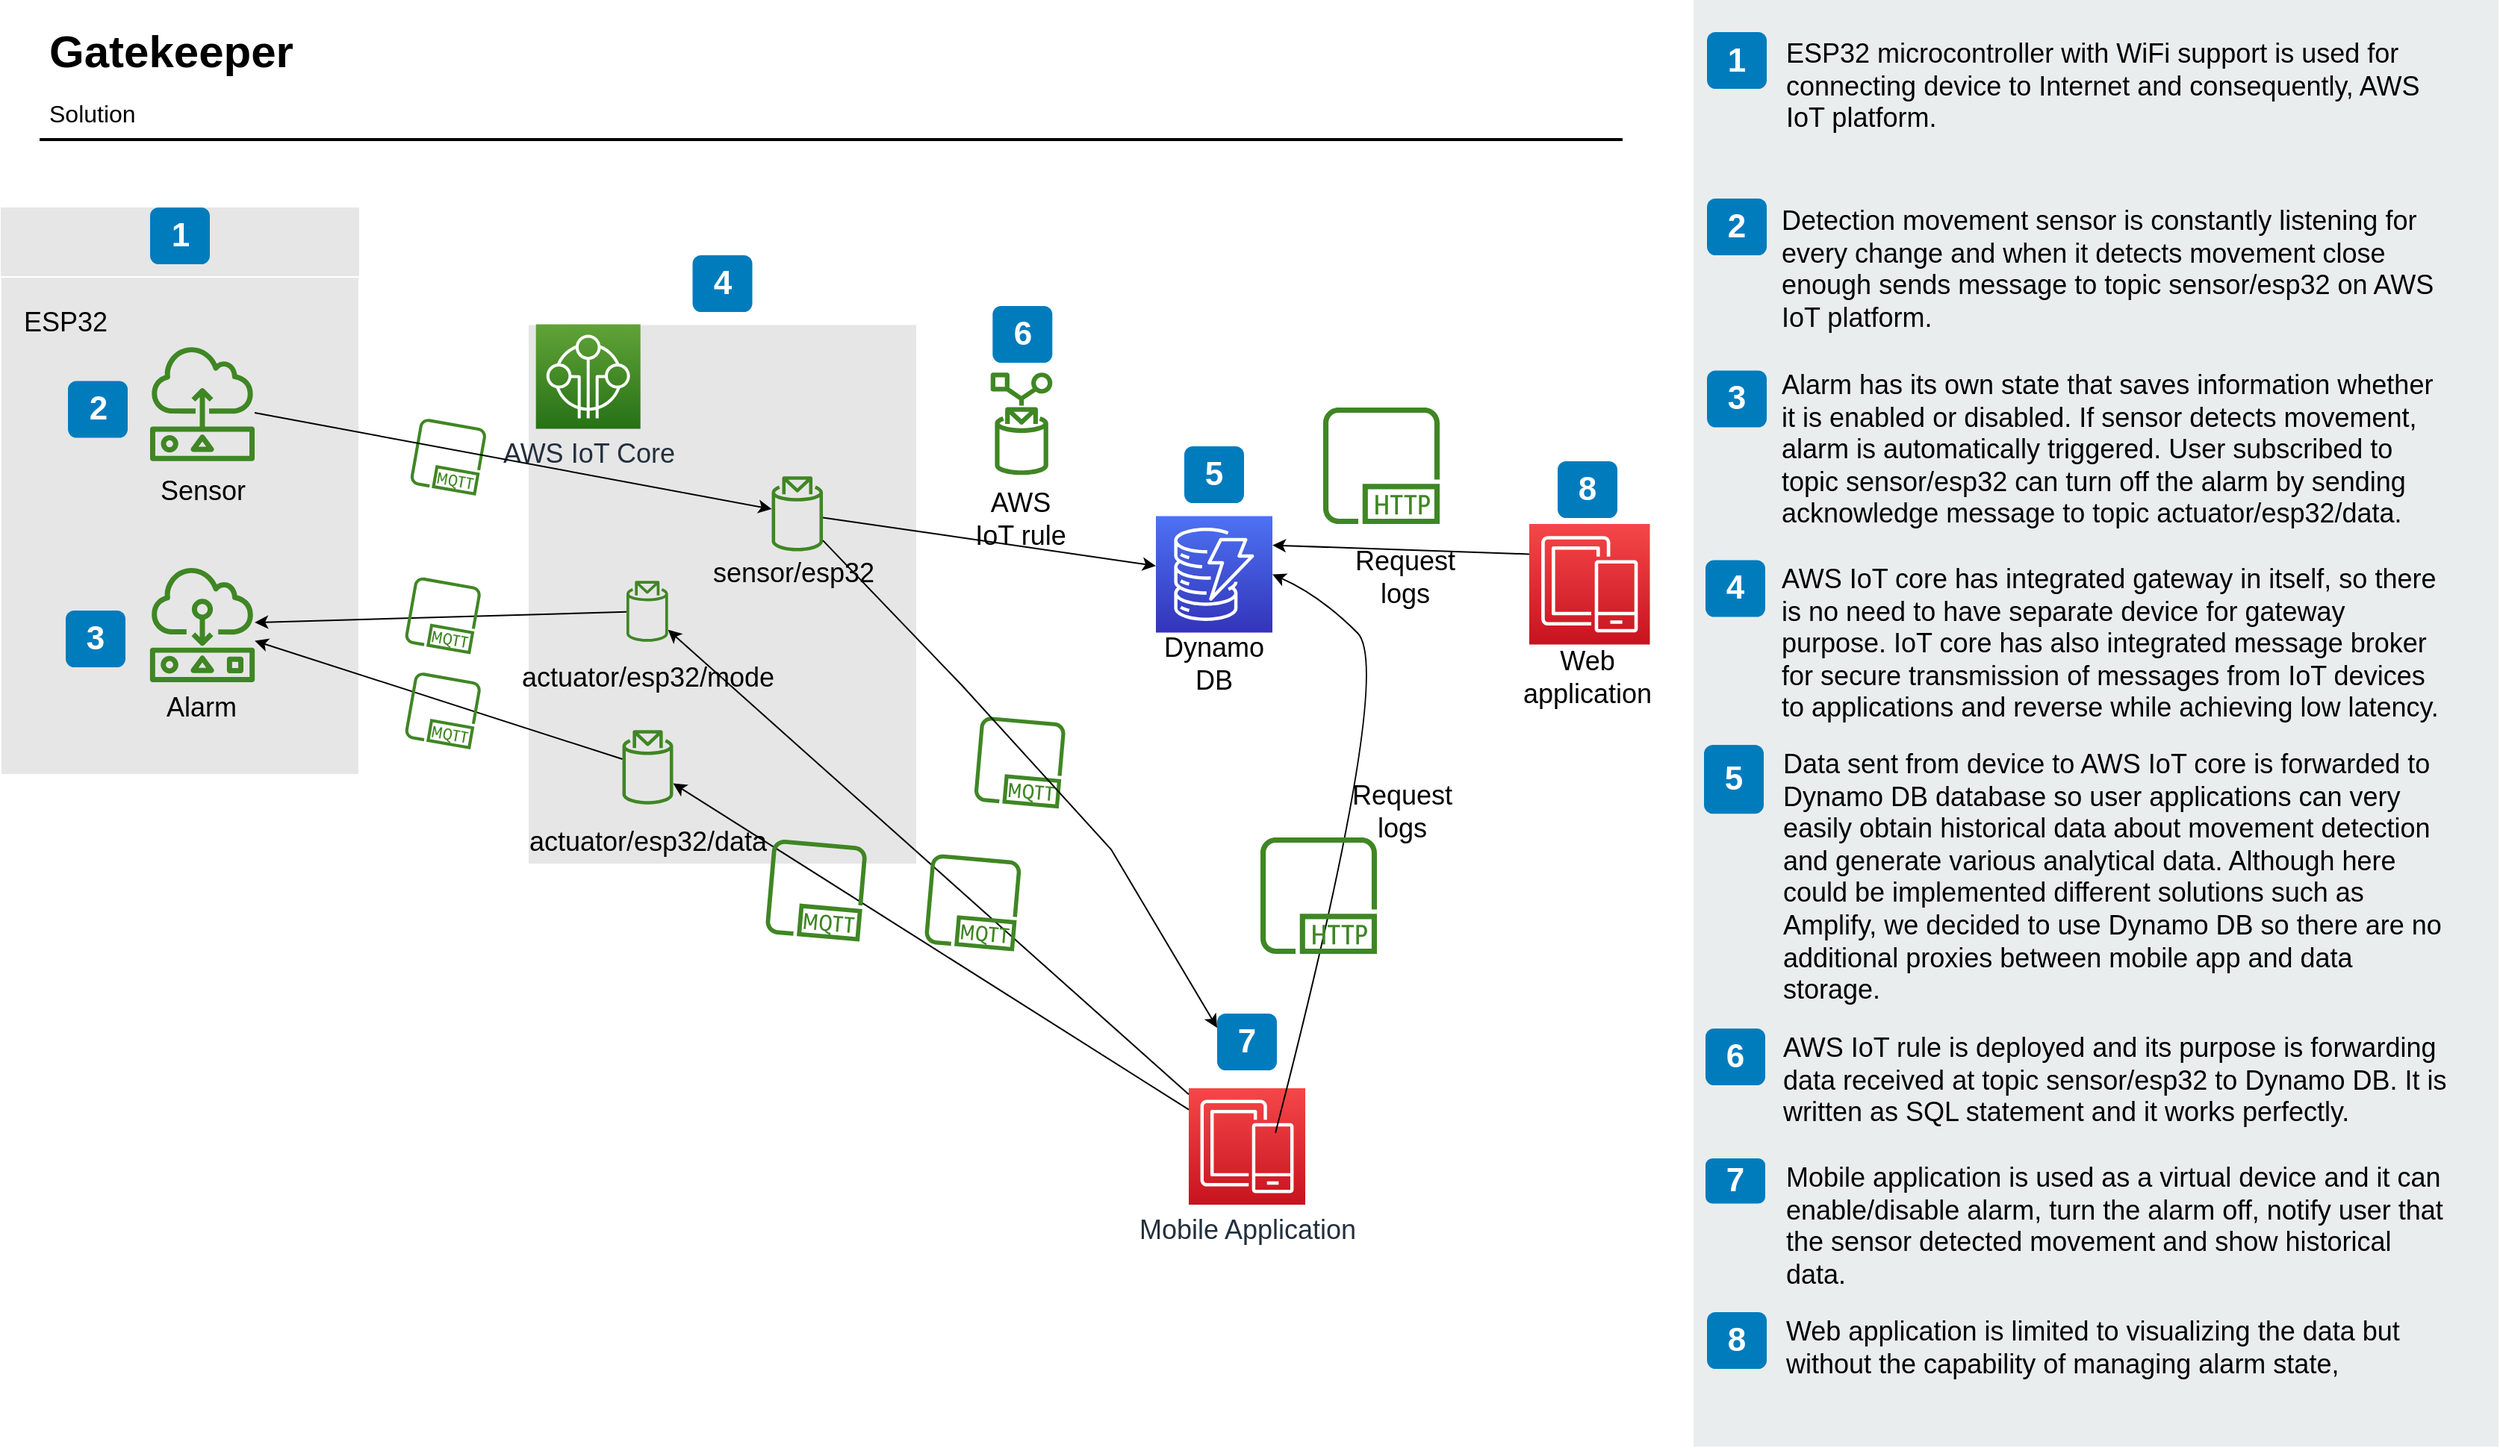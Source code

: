 <mxfile version="19.0.0" type="device"><diagram id="Ht1M8jgEwFfnCIfOTk4-" name="Page-1"><mxGraphModel dx="1871" dy="933" grid="1" gridSize="10" guides="1" tooltips="1" connect="1" arrows="1" fold="1" page="1" pageScale="1" pageWidth="1169" pageHeight="827" math="0" shadow="0"><root><mxCell id="0"/><mxCell id="1" parent="0"/><mxCell id="smCQMm_y8U6BXWbwLEuP-77" value="" style="rounded=0;whiteSpace=wrap;html=1;strokeColor=#FFFFFF;fillColor=#E6E6E6;" vertex="1" parent="1"><mxGeometry x="379.49" y="268.25" width="260.51" height="361.75" as="geometry"/></mxCell><mxCell id="-QjtrjUzRDEMRZ5MF8oH-21" value="&lt;font style=&quot;font-size: 18px;&quot;&gt;AWS IoT Core&lt;/font&gt;" style="outlineConnect=0;fontColor=#232F3E;gradientColor=#60A337;gradientDirection=north;fillColor=#277116;strokeColor=#ffffff;dashed=0;verticalLabelPosition=bottom;verticalAlign=top;align=center;html=1;fontSize=12;fontStyle=0;aspect=fixed;shape=mxgraph.aws4.resourceIcon;resIcon=mxgraph.aws4.internet_of_things;" parent="1" vertex="1"><mxGeometry x="384.85" y="268.25" width="70" height="70" as="geometry"/></mxCell><mxCell id="-QjtrjUzRDEMRZ5MF8oH-29" value="4" style="rounded=1;whiteSpace=wrap;html=1;fillColor=#007CBD;strokeColor=none;fontColor=#FFFFFF;fontStyle=1;fontSize=22;" parent="1" vertex="1"><mxGeometry x="489.75" y="222" width="40" height="38" as="geometry"/></mxCell><mxCell id="-QjtrjUzRDEMRZ5MF8oH-47" value="Gatekeeper" style="text;html=1;resizable=0;points=[];autosize=1;align=left;verticalAlign=top;spacingTop=-4;fontSize=30;fontStyle=1" parent="1" vertex="1"><mxGeometry x="56.5" y="64.5" width="180" height="40" as="geometry"/></mxCell><mxCell id="-QjtrjUzRDEMRZ5MF8oH-48" value="Solution" style="text;html=1;resizable=0;points=[];autosize=1;align=left;verticalAlign=top;spacingTop=-4;fontSize=16;" parent="1" vertex="1"><mxGeometry x="56.5" y="114.5" width="70" height="20" as="geometry"/></mxCell><mxCell id="SCVMTBWpLvtzJIhz15lM-1" value="" style="line;strokeWidth=2;html=1;fontSize=14;" parent="1" vertex="1"><mxGeometry x="52.5" y="139.5" width="1060" height="10" as="geometry"/></mxCell><mxCell id="7OVz4w7n9kzEPWy-4BBC-3" value="" style="rounded=0;whiteSpace=wrap;html=1;fillColor=#EAEDED;fontSize=22;fontColor=#FFFFFF;strokeColor=none;labelBackgroundColor=none;" parent="1" vertex="1"><mxGeometry x="1160" y="51" width="539" height="969" as="geometry"/></mxCell><mxCell id="smCQMm_y8U6BXWbwLEuP-64" value="" style="group" vertex="1" connectable="0" parent="1"><mxGeometry x="529.75" y="370" width="55.15" height="80.44" as="geometry"/></mxCell><mxCell id="smCQMm_y8U6BXWbwLEuP-33" value="" style="sketch=0;outlineConnect=0;fontColor=#232F3E;gradientColor=none;fillColor=#3F8624;strokeColor=none;dashed=0;verticalLabelPosition=bottom;verticalAlign=top;align=center;html=1;fontSize=12;fontStyle=0;aspect=fixed;pointerEvents=1;shape=mxgraph.aws4.topic_2;" vertex="1" parent="smCQMm_y8U6BXWbwLEuP-64"><mxGeometry x="13.01" width="34.27" height="50.44" as="geometry"/></mxCell><mxCell id="smCQMm_y8U6BXWbwLEuP-63" value="&lt;font style=&quot;font-size: 18px;&quot;&gt;sensor/esp32&lt;/font&gt;" style="text;html=1;strokeColor=none;fillColor=none;align=center;verticalAlign=middle;whiteSpace=wrap;rounded=0;" vertex="1" parent="smCQMm_y8U6BXWbwLEuP-64"><mxGeometry y="50.44" width="55.15" height="30" as="geometry"/></mxCell><mxCell id="smCQMm_y8U6BXWbwLEuP-66" value="" style="group" vertex="1" connectable="0" parent="1"><mxGeometry x="429.75" y="540" width="60" height="90" as="geometry"/></mxCell><mxCell id="smCQMm_y8U6BXWbwLEuP-38" value="" style="sketch=0;outlineConnect=0;fontColor=#232F3E;gradientColor=none;fillColor=#3F8624;strokeColor=none;dashed=0;verticalLabelPosition=bottom;verticalAlign=top;align=center;html=1;fontSize=12;fontStyle=0;aspect=fixed;pointerEvents=1;shape=mxgraph.aws4.topic_2;" vertex="1" parent="smCQMm_y8U6BXWbwLEuP-66"><mxGeometry x="13.01" width="33.97" height="50" as="geometry"/></mxCell><mxCell id="smCQMm_y8U6BXWbwLEuP-65" value="&lt;font style=&quot;font-size: 18px;&quot;&gt;actuator/esp32/data&lt;/font&gt;" style="text;html=1;strokeColor=none;fillColor=none;align=center;verticalAlign=middle;whiteSpace=wrap;rounded=0;" vertex="1" parent="smCQMm_y8U6BXWbwLEuP-66"><mxGeometry y="60" width="60" height="30" as="geometry"/></mxCell><mxCell id="smCQMm_y8U6BXWbwLEuP-69" value="" style="group" vertex="1" connectable="0" parent="1"><mxGeometry x="429.75" y="440" width="60" height="80" as="geometry"/></mxCell><mxCell id="smCQMm_y8U6BXWbwLEuP-67" value="" style="sketch=0;outlineConnect=0;fontColor=#232F3E;gradientColor=none;fillColor=#3F8624;strokeColor=none;dashed=0;verticalLabelPosition=bottom;verticalAlign=top;align=center;html=1;fontSize=12;fontStyle=0;aspect=fixed;pointerEvents=1;shape=mxgraph.aws4.topic_2;" vertex="1" parent="smCQMm_y8U6BXWbwLEuP-69"><mxGeometry x="15.73" width="27.834" height="40.976" as="geometry"/></mxCell><mxCell id="smCQMm_y8U6BXWbwLEuP-68" value="&lt;div&gt;&lt;font style=&quot;font-size: 18px;&quot;&gt;actuator/esp32/mode&lt;/font&gt;&lt;/div&gt;" style="text;html=1;strokeColor=none;fillColor=none;align=center;verticalAlign=middle;whiteSpace=wrap;rounded=0;" vertex="1" parent="smCQMm_y8U6BXWbwLEuP-69"><mxGeometry y="50.732" width="60" height="29.268" as="geometry"/></mxCell><mxCell id="smCQMm_y8U6BXWbwLEuP-70" value="" style="group" vertex="1" connectable="0" parent="1"><mxGeometry x="800" y="350" width="78" height="165.75" as="geometry"/></mxCell><mxCell id="-QjtrjUzRDEMRZ5MF8oH-30" value="5" style="rounded=1;whiteSpace=wrap;html=1;fillColor=#007CBD;strokeColor=none;fontColor=#FFFFFF;fontStyle=1;fontSize=22;" parent="smCQMm_y8U6BXWbwLEuP-70" vertex="1"><mxGeometry x="19" width="40" height="38" as="geometry"/></mxCell><mxCell id="smCQMm_y8U6BXWbwLEuP-62" value="" style="group" vertex="1" connectable="0" parent="smCQMm_y8U6BXWbwLEuP-70"><mxGeometry y="46.75" width="78" height="119" as="geometry"/></mxCell><mxCell id="smCQMm_y8U6BXWbwLEuP-20" value="" style="sketch=0;points=[[0,0,0],[0.25,0,0],[0.5,0,0],[0.75,0,0],[1,0,0],[0,1,0],[0.25,1,0],[0.5,1,0],[0.75,1,0],[1,1,0],[0,0.25,0],[0,0.5,0],[0,0.75,0],[1,0.25,0],[1,0.5,0],[1,0.75,0]];outlineConnect=0;fontColor=#232F3E;gradientColor=#4D72F3;gradientDirection=north;fillColor=#3334B9;strokeColor=#ffffff;dashed=0;verticalLabelPosition=bottom;verticalAlign=top;align=center;html=1;fontSize=12;fontStyle=0;aspect=fixed;shape=mxgraph.aws4.resourceIcon;resIcon=mxgraph.aws4.dynamodb;" vertex="1" parent="smCQMm_y8U6BXWbwLEuP-62"><mxGeometry width="78" height="78" as="geometry"/></mxCell><mxCell id="smCQMm_y8U6BXWbwLEuP-28" value="&lt;font style=&quot;font-size: 18px;&quot;&gt;Dynamo DB&lt;/font&gt;" style="text;html=1;strokeColor=none;fillColor=none;align=center;verticalAlign=middle;whiteSpace=wrap;rounded=0;" vertex="1" parent="smCQMm_y8U6BXWbwLEuP-62"><mxGeometry x="5.25" y="80" width="67.5" height="39" as="geometry"/></mxCell><mxCell id="smCQMm_y8U6BXWbwLEuP-75" value="" style="group" vertex="1" connectable="0" parent="1"><mxGeometry x="300" y="330" width="52.42" height="61.75" as="geometry"/></mxCell><mxCell id="smCQMm_y8U6BXWbwLEuP-11" value="" style="sketch=0;outlineConnect=0;fontColor=#232F3E;gradientColor=none;fillColor=#3F8624;strokeColor=none;dashed=0;verticalLabelPosition=bottom;verticalAlign=top;align=center;html=1;fontSize=12;fontStyle=0;aspect=fixed;pointerEvents=1;shape=mxgraph.aws4.mqtt_protocol;rotation=10;" vertex="1" parent="smCQMm_y8U6BXWbwLEuP-75"><mxGeometry x="3.585" y="4.223" width="45.25" height="45.25" as="geometry"/></mxCell><mxCell id="smCQMm_y8U6BXWbwLEuP-78" value="" style="group;fillColor=#E6E6E6;" vertex="1" connectable="0" parent="1"><mxGeometry x="26.5" y="190" width="240" height="380" as="geometry"/></mxCell><mxCell id="-QjtrjUzRDEMRZ5MF8oH-9" value="1" style="rounded=1;whiteSpace=wrap;html=1;fillColor=#007CBD;strokeColor=none;fontColor=#FFFFFF;fontStyle=1;fontSize=22;" parent="smCQMm_y8U6BXWbwLEuP-78" vertex="1"><mxGeometry x="100" width="40" height="38" as="geometry"/></mxCell><mxCell id="smCQMm_y8U6BXWbwLEuP-73" value="" style="group;strokeColor=#FFFFFF;" vertex="1" connectable="0" parent="smCQMm_y8U6BXWbwLEuP-78"><mxGeometry y="46.5" width="240" height="333.5" as="geometry"/></mxCell><mxCell id="smCQMm_y8U6BXWbwLEuP-72" value="" style="rounded=0;whiteSpace=wrap;html=1;strokeColor=#FFFFFF;fillColor=#E6E6E6;" vertex="1" parent="smCQMm_y8U6BXWbwLEuP-73"><mxGeometry width="240" height="333.5" as="geometry"/></mxCell><mxCell id="smCQMm_y8U6BXWbwLEuP-57" value="" style="group;&#xA;rounded=0;" vertex="1" connectable="0" parent="smCQMm_y8U6BXWbwLEuP-73"><mxGeometry x="43.5" y="45.5" width="133.25" height="258" as="geometry"/></mxCell><mxCell id="smCQMm_y8U6BXWbwLEuP-55" value="" style="group" vertex="1" connectable="0" parent="smCQMm_y8U6BXWbwLEuP-57"><mxGeometry x="1.5" width="131.75" height="108" as="geometry"/></mxCell><mxCell id="-QjtrjUzRDEMRZ5MF8oH-27" value="2" style="rounded=1;whiteSpace=wrap;html=1;fillColor=#007CBD;strokeColor=none;fontColor=#FFFFFF;fontStyle=1;fontSize=22;" parent="smCQMm_y8U6BXWbwLEuP-55" vertex="1"><mxGeometry y="24.25" width="40" height="38" as="geometry"/></mxCell><mxCell id="smCQMm_y8U6BXWbwLEuP-52" value="" style="group" vertex="1" connectable="0" parent="smCQMm_y8U6BXWbwLEuP-55"><mxGeometry x="48.25" width="83.5" height="108" as="geometry"/></mxCell><mxCell id="smCQMm_y8U6BXWbwLEuP-2" value="" style="sketch=0;outlineConnect=0;fontColor=#232F3E;gradientColor=none;fillColor=#3F8624;strokeColor=none;dashed=0;verticalLabelPosition=bottom;verticalAlign=top;align=center;html=1;fontSize=12;fontStyle=0;aspect=fixed;pointerEvents=1;shape=mxgraph.aws4.sensor;direction=east;" vertex="1" parent="smCQMm_y8U6BXWbwLEuP-52"><mxGeometry x="6.75" width="70" height="78" as="geometry"/></mxCell><mxCell id="smCQMm_y8U6BXWbwLEuP-23" value="&lt;font style=&quot;font-size: 18px;&quot;&gt;Sensor&lt;/font&gt;" style="text;html=1;strokeColor=none;fillColor=none;align=center;verticalAlign=middle;whiteSpace=wrap;rounded=0;" vertex="1" parent="smCQMm_y8U6BXWbwLEuP-52"><mxGeometry y="88" width="83.5" height="20" as="geometry"/></mxCell><mxCell id="smCQMm_y8U6BXWbwLEuP-56" value="" style="group" vertex="1" connectable="0" parent="smCQMm_y8U6BXWbwLEuP-57"><mxGeometry y="148" width="127.5" height="110" as="geometry"/></mxCell><mxCell id="-QjtrjUzRDEMRZ5MF8oH-28" value="3" style="rounded=1;whiteSpace=wrap;html=1;fillColor=#007CBD;strokeColor=none;fontColor=#FFFFFF;fontStyle=1;fontSize=22;" parent="smCQMm_y8U6BXWbwLEuP-56" vertex="1"><mxGeometry y="30" width="40" height="38" as="geometry"/></mxCell><mxCell id="smCQMm_y8U6BXWbwLEuP-49" value="" style="group" vertex="1" connectable="0" parent="smCQMm_y8U6BXWbwLEuP-56"><mxGeometry x="55.5" width="72" height="110" as="geometry"/></mxCell><mxCell id="smCQMm_y8U6BXWbwLEuP-12" value="" style="sketch=0;outlineConnect=0;fontColor=#232F3E;gradientColor=none;fillColor=#3F8624;strokeColor=none;dashed=0;verticalLabelPosition=bottom;verticalAlign=top;align=center;html=1;fontSize=12;fontStyle=0;aspect=fixed;pointerEvents=1;shape=mxgraph.aws4.actuator;" vertex="1" parent="smCQMm_y8U6BXWbwLEuP-49"><mxGeometry width="72" height="78" as="geometry"/></mxCell><mxCell id="smCQMm_y8U6BXWbwLEuP-24" value="&lt;font style=&quot;font-size: 18px;&quot;&gt;Alarm&lt;/font&gt;" style="text;html=1;strokeColor=none;fillColor=none;align=center;verticalAlign=middle;whiteSpace=wrap;rounded=0;" vertex="1" parent="smCQMm_y8U6BXWbwLEuP-49"><mxGeometry x="5" y="80" width="60" height="30" as="geometry"/></mxCell><mxCell id="smCQMm_y8U6BXWbwLEuP-136" value="ESP32" style="text;html=1;strokeColor=none;fillColor=none;align=center;verticalAlign=middle;whiteSpace=wrap;rounded=0;fontSize=18;" vertex="1" parent="smCQMm_y8U6BXWbwLEuP-73"><mxGeometry x="13.5" y="15.5" width="60" height="30" as="geometry"/></mxCell><mxCell id="smCQMm_y8U6BXWbwLEuP-19" value="" style="endArrow=classic;html=1;rounded=0;" edge="1" parent="1" source="smCQMm_y8U6BXWbwLEuP-2" target="smCQMm_y8U6BXWbwLEuP-33"><mxGeometry width="50" height="50" relative="1" as="geometry"><mxPoint x="840" y="1430" as="sourcePoint"/><mxPoint x="890" y="1380" as="targetPoint"/></mxGeometry></mxCell><mxCell id="smCQMm_y8U6BXWbwLEuP-79" value="" style="group" vertex="1" connectable="0" parent="1"><mxGeometry x="822" y="730" width="78" height="128" as="geometry"/></mxCell><mxCell id="-QjtrjUzRDEMRZ5MF8oH-26" value="&lt;font style=&quot;font-size: 18px;&quot;&gt;Mobile Application&lt;/font&gt;" style="outlineConnect=0;fontColor=#232F3E;gradientColor=#F54749;gradientDirection=north;fillColor=#C7131F;strokeColor=#ffffff;dashed=0;verticalLabelPosition=bottom;verticalAlign=top;align=center;html=1;fontSize=12;fontStyle=0;aspect=fixed;shape=mxgraph.aws4.resourceIcon;resIcon=mxgraph.aws4.mobile;" parent="smCQMm_y8U6BXWbwLEuP-79" vertex="1"><mxGeometry y="50" width="78" height="78" as="geometry"/></mxCell><mxCell id="-QjtrjUzRDEMRZ5MF8oH-32" value="7" style="rounded=1;whiteSpace=wrap;html=1;fillColor=#007CBD;strokeColor=none;fontColor=#FFFFFF;fontStyle=1;fontSize=22;" parent="smCQMm_y8U6BXWbwLEuP-79" vertex="1"><mxGeometry x="19" width="40" height="38" as="geometry"/></mxCell><mxCell id="smCQMm_y8U6BXWbwLEuP-82" value="" style="endArrow=classic;html=1;rounded=0;" edge="1" parent="1" source="-QjtrjUzRDEMRZ5MF8oH-26" target="smCQMm_y8U6BXWbwLEuP-67"><mxGeometry width="50" height="50" relative="1" as="geometry"><mxPoint x="870" y="720" as="sourcePoint"/><mxPoint x="840" y="580" as="targetPoint"/></mxGeometry></mxCell><mxCell id="smCQMm_y8U6BXWbwLEuP-84" value="" style="endArrow=classic;html=1;rounded=0;" edge="1" parent="1" source="-QjtrjUzRDEMRZ5MF8oH-26" target="smCQMm_y8U6BXWbwLEuP-38"><mxGeometry width="50" height="50" relative="1" as="geometry"><mxPoint x="830" y="750" as="sourcePoint"/><mxPoint x="840" y="520" as="targetPoint"/></mxGeometry></mxCell><mxCell id="smCQMm_y8U6BXWbwLEuP-90" value="" style="group" vertex="1" connectable="0" parent="1"><mxGeometry x="674.38" y="528" width="85.62" height="72" as="geometry"/></mxCell><mxCell id="smCQMm_y8U6BXWbwLEuP-91" value="" style="sketch=0;outlineConnect=0;fontColor=#232F3E;gradientColor=none;fillColor=#3F8624;strokeColor=none;dashed=0;verticalLabelPosition=bottom;verticalAlign=top;align=center;html=1;fontSize=12;fontStyle=0;aspect=fixed;pointerEvents=1;shape=mxgraph.aws4.mqtt_protocol;rotation=5;" vertex="1" parent="smCQMm_y8U6BXWbwLEuP-90"><mxGeometry x="5.856" y="4.924" width="57.283" height="57.283" as="geometry"/></mxCell><mxCell id="smCQMm_y8U6BXWbwLEuP-88" value="" style="group" vertex="1" connectable="0" parent="1"><mxGeometry x="534.9" y="610" width="85.1" height="80" as="geometry"/></mxCell><mxCell id="smCQMm_y8U6BXWbwLEuP-89" value="" style="sketch=0;outlineConnect=0;fontColor=#232F3E;gradientColor=none;fillColor=#3F8624;strokeColor=none;dashed=0;verticalLabelPosition=bottom;verticalAlign=top;align=center;html=1;fontSize=12;fontStyle=0;aspect=fixed;pointerEvents=1;shape=mxgraph.aws4.mqtt_protocol;rotation=5;" vertex="1" parent="smCQMm_y8U6BXWbwLEuP-88"><mxGeometry x="5.82" y="5.471" width="63.647" height="63.647" as="geometry"/></mxCell><mxCell id="smCQMm_y8U6BXWbwLEuP-92" value="" style="group" vertex="1" connectable="0" parent="1"><mxGeometry x="695.63" y="490" width="50" height="54.25" as="geometry"/></mxCell><mxCell id="smCQMm_y8U6BXWbwLEuP-81" value="" style="endArrow=classic;html=1;rounded=0;entryX=0;entryY=0.25;entryDx=0;entryDy=0;" edge="1" parent="smCQMm_y8U6BXWbwLEuP-92" source="smCQMm_y8U6BXWbwLEuP-33" target="-QjtrjUzRDEMRZ5MF8oH-32"><mxGeometry width="50" height="50" relative="1" as="geometry"><mxPoint x="94.37" y="150" as="sourcePoint"/><mxPoint x="174.37" y="210" as="targetPoint"/><Array as="points"><mxPoint x="-25.63" y="20"/><mxPoint x="74.37" y="130"/></Array></mxGeometry></mxCell><mxCell id="smCQMm_y8U6BXWbwLEuP-86" value="" style="group" vertex="1" connectable="0" parent="1"><mxGeometry x="640" y="620" width="104.37" height="76.13" as="geometry"/></mxCell><mxCell id="smCQMm_y8U6BXWbwLEuP-87" value="" style="sketch=0;outlineConnect=0;fontColor=#232F3E;gradientColor=none;fillColor=#3F8624;strokeColor=none;dashed=0;verticalLabelPosition=bottom;verticalAlign=top;align=center;html=1;fontSize=12;fontStyle=0;aspect=fixed;pointerEvents=1;shape=mxgraph.aws4.mqtt_protocol;rotation=5;" vertex="1" parent="smCQMm_y8U6BXWbwLEuP-86"><mxGeometry x="7.138" y="5.207" width="60.568" height="60.568" as="geometry"/></mxCell><mxCell id="smCQMm_y8U6BXWbwLEuP-93" value="" style="endArrow=classic;html=1;rounded=0;" edge="1" parent="1" source="smCQMm_y8U6BXWbwLEuP-67" target="smCQMm_y8U6BXWbwLEuP-12"><mxGeometry width="50" height="50" relative="1" as="geometry"><mxPoint x="790" y="570" as="sourcePoint"/><mxPoint x="840" y="520" as="targetPoint"/></mxGeometry></mxCell><mxCell id="smCQMm_y8U6BXWbwLEuP-94" value="" style="group" vertex="1" connectable="0" parent="1"><mxGeometry x="296.41" y="436.25" width="52.42" height="61.75" as="geometry"/></mxCell><mxCell id="smCQMm_y8U6BXWbwLEuP-95" value="" style="sketch=0;outlineConnect=0;fontColor=#232F3E;gradientColor=none;fillColor=#3F8624;strokeColor=none;dashed=0;verticalLabelPosition=bottom;verticalAlign=top;align=center;html=1;fontSize=12;fontStyle=0;aspect=fixed;pointerEvents=1;shape=mxgraph.aws4.mqtt_protocol;rotation=10;" vertex="1" parent="smCQMm_y8U6BXWbwLEuP-94"><mxGeometry x="3.585" y="4.223" width="45.25" height="45.25" as="geometry"/></mxCell><mxCell id="smCQMm_y8U6BXWbwLEuP-96" value="" style="endArrow=classic;html=1;rounded=0;" edge="1" parent="1" source="smCQMm_y8U6BXWbwLEuP-38" target="smCQMm_y8U6BXWbwLEuP-12"><mxGeometry width="50" height="50" relative="1" as="geometry"><mxPoint x="790" y="570" as="sourcePoint"/><mxPoint x="840" y="520" as="targetPoint"/></mxGeometry></mxCell><mxCell id="smCQMm_y8U6BXWbwLEuP-97" value="" style="group" vertex="1" connectable="0" parent="1"><mxGeometry x="296.41" y="500" width="52.42" height="61.75" as="geometry"/></mxCell><mxCell id="smCQMm_y8U6BXWbwLEuP-98" value="" style="sketch=0;outlineConnect=0;fontColor=#232F3E;gradientColor=none;fillColor=#3F8624;strokeColor=none;dashed=0;verticalLabelPosition=bottom;verticalAlign=top;align=center;html=1;fontSize=12;fontStyle=0;aspect=fixed;pointerEvents=1;shape=mxgraph.aws4.mqtt_protocol;rotation=10;" vertex="1" parent="smCQMm_y8U6BXWbwLEuP-97"><mxGeometry x="3.585" y="4.223" width="45.25" height="45.25" as="geometry"/></mxCell><mxCell id="smCQMm_y8U6BXWbwLEuP-107" value="" style="group" vertex="1" connectable="0" parent="1"><mxGeometry x="990" y="222" width="140.75" height="297.75" as="geometry"/></mxCell><mxCell id="smCQMm_y8U6BXWbwLEuP-101" value="" style="group" vertex="1" connectable="0" parent="smCQMm_y8U6BXWbwLEuP-107"><mxGeometry width="140.75" height="260.75" as="geometry"/></mxCell><mxCell id="smCQMm_y8U6BXWbwLEuP-100" value="" style="sketch=0;points=[[0,0,0],[0.25,0,0],[0.5,0,0],[0.75,0,0],[1,0,0],[0,1,0],[0.25,1,0],[0.5,1,0],[0.75,1,0],[1,1,0],[0,0.25,0],[0,0.5,0],[0,0.75,0],[1,0.25,0],[1,0.5,0],[1,0.75,0]];outlineConnect=0;fontColor=#232F3E;gradientColor=#F54749;gradientDirection=north;fillColor=#C7131F;strokeColor=#ffffff;dashed=0;verticalLabelPosition=bottom;verticalAlign=top;align=center;html=1;fontSize=12;fontStyle=0;aspect=fixed;shape=mxgraph.aws4.resourceIcon;resIcon=mxgraph.aws4.mobile;" vertex="1" parent="smCQMm_y8U6BXWbwLEuP-101"><mxGeometry x="60" y="180" width="80.75" height="80.75" as="geometry"/></mxCell><mxCell id="-QjtrjUzRDEMRZ5MF8oH-33" value="8" style="rounded=1;whiteSpace=wrap;html=1;fillColor=#007CBD;strokeColor=none;fontColor=#FFFFFF;fontStyle=1;fontSize=22;" parent="smCQMm_y8U6BXWbwLEuP-101" vertex="1"><mxGeometry x="79" y="138" width="40" height="38" as="geometry"/></mxCell><mxCell id="smCQMm_y8U6BXWbwLEuP-102" value="&lt;font style=&quot;font-size: 18px;&quot;&gt;Web application&lt;/font&gt;" style="text;html=1;strokeColor=none;fillColor=none;align=center;verticalAlign=middle;whiteSpace=wrap;rounded=0;" vertex="1" parent="smCQMm_y8U6BXWbwLEuP-107"><mxGeometry x="69" y="267.75" width="60" height="30" as="geometry"/></mxCell><mxCell id="smCQMm_y8U6BXWbwLEuP-108" value="" style="curved=1;endArrow=classic;html=1;rounded=0;entryX=1;entryY=0.5;entryDx=0;entryDy=0;entryPerimeter=0;" edge="1" parent="1" target="smCQMm_y8U6BXWbwLEuP-20"><mxGeometry width="50" height="50" relative="1" as="geometry"><mxPoint x="880" y="810" as="sourcePoint"/><mxPoint x="960" y="450" as="targetPoint"/><Array as="points"><mxPoint x="960" y="500"/><mxPoint x="910" y="450"/></Array></mxGeometry></mxCell><mxCell id="smCQMm_y8U6BXWbwLEuP-109" value="&lt;font style=&quot;font-size: 18px;&quot;&gt;Request logs&lt;/font&gt;" style="text;html=1;strokeColor=none;fillColor=none;align=center;verticalAlign=middle;whiteSpace=wrap;rounded=0;" vertex="1" parent="1"><mxGeometry x="930" y="580" width="70" height="30" as="geometry"/></mxCell><mxCell id="smCQMm_y8U6BXWbwLEuP-110" value="" style="endArrow=classic;html=1;rounded=0;exitX=0;exitY=0.25;exitDx=0;exitDy=0;exitPerimeter=0;entryX=1;entryY=0.25;entryDx=0;entryDy=0;entryPerimeter=0;" edge="1" parent="1" source="smCQMm_y8U6BXWbwLEuP-100" target="smCQMm_y8U6BXWbwLEuP-20"><mxGeometry width="50" height="50" relative="1" as="geometry"><mxPoint x="910" y="500" as="sourcePoint"/><mxPoint x="960" y="450" as="targetPoint"/></mxGeometry></mxCell><mxCell id="smCQMm_y8U6BXWbwLEuP-71" value="" style="group" vertex="1" connectable="0" parent="1"><mxGeometry x="674.38" y="256" width="71.25" height="157.75" as="geometry"/></mxCell><mxCell id="-QjtrjUzRDEMRZ5MF8oH-31" value="6" style="rounded=1;whiteSpace=wrap;html=1;fillColor=#007CBD;strokeColor=none;fontColor=#FFFFFF;fontStyle=1;fontSize=22;" parent="smCQMm_y8U6BXWbwLEuP-71" vertex="1"><mxGeometry x="16.27" width="40" height="38" as="geometry"/></mxCell><mxCell id="smCQMm_y8U6BXWbwLEuP-31" value="&lt;font style=&quot;font-size: 18px;&quot;&gt;AWS IoT rule&lt;/font&gt;" style="text;html=1;strokeColor=none;fillColor=none;align=center;verticalAlign=middle;whiteSpace=wrap;rounded=0;" vertex="1" parent="smCQMm_y8U6BXWbwLEuP-71"><mxGeometry y="127.75" width="71.25" height="30" as="geometry"/></mxCell><mxCell id="smCQMm_y8U6BXWbwLEuP-30" value="" style="sketch=0;outlineConnect=0;fontColor=#232F3E;gradientColor=none;fillColor=#3F8624;strokeColor=none;dashed=0;verticalLabelPosition=bottom;verticalAlign=top;align=center;html=1;fontSize=12;fontStyle=0;aspect=fixed;pointerEvents=1;shape=mxgraph.aws4.rule;" vertex="1" parent="smCQMm_y8U6BXWbwLEuP-71"><mxGeometry x="14.99" y="43.87" width="41.28" height="70" as="geometry"/></mxCell><mxCell id="smCQMm_y8U6BXWbwLEuP-112" value="" style="endArrow=classic;html=1;rounded=0;" edge="1" parent="1" source="smCQMm_y8U6BXWbwLEuP-33" target="smCQMm_y8U6BXWbwLEuP-20"><mxGeometry width="50" height="50" relative="1" as="geometry"><mxPoint x="910" y="570" as="sourcePoint"/><mxPoint x="960" y="520" as="targetPoint"/></mxGeometry></mxCell><mxCell id="smCQMm_y8U6BXWbwLEuP-115" value="" style="group" vertex="1" connectable="0" parent="1"><mxGeometry x="1169" y="930" width="509" height="69.88" as="geometry"/></mxCell><mxCell id="7OVz4w7n9kzEPWy-4BBC-11" value="8" style="rounded=1;whiteSpace=wrap;html=1;fillColor=#007CBD;strokeColor=none;fontColor=#FFFFFF;fontStyle=1;fontSize=22;labelBackgroundColor=none;" parent="smCQMm_y8U6BXWbwLEuP-115" vertex="1"><mxGeometry width="40" height="38" as="geometry"/></mxCell><mxCell id="7OVz4w7n9kzEPWy-4BBC-20" value="&lt;font style=&quot;font-size: 18px;&quot;&gt;Web application is limited to visualizing the data but without the capability of managing alarm state,&lt;/font&gt;" style="text;html=1;align=left;verticalAlign=top;spacingTop=-4;fontSize=14;labelBackgroundColor=none;whiteSpace=wrap;" parent="smCQMm_y8U6BXWbwLEuP-115" vertex="1"><mxGeometry x="51" width="449" height="69.88" as="geometry"/></mxCell><mxCell id="smCQMm_y8U6BXWbwLEuP-116" value="" style="group" vertex="1" connectable="0" parent="1"><mxGeometry x="1168" y="827" width="500.5" height="90" as="geometry"/></mxCell><mxCell id="7OVz4w7n9kzEPWy-4BBC-10" value="7" style="rounded=1;whiteSpace=wrap;html=1;fillColor=#007CBD;strokeColor=none;fontColor=#FFFFFF;fontStyle=1;fontSize=22;labelBackgroundColor=none;" parent="smCQMm_y8U6BXWbwLEuP-116" vertex="1"><mxGeometry width="40" height="30.265" as="geometry"/></mxCell><mxCell id="7OVz4w7n9kzEPWy-4BBC-19" value="&lt;font style=&quot;font-size: 18px;&quot;&gt;Mobile application is used as a virtual device and it can enable/disable alarm, turn the alarm off, notify user that the sensor detected movement and show historical data.&lt;/font&gt;" style="text;html=1;align=left;verticalAlign=top;spacingTop=-4;fontSize=14;labelBackgroundColor=none;whiteSpace=wrap;" parent="smCQMm_y8U6BXWbwLEuP-116" vertex="1"><mxGeometry x="51.5" width="449" height="90" as="geometry"/></mxCell><mxCell id="smCQMm_y8U6BXWbwLEuP-117" value="" style="group" vertex="1" connectable="0" parent="1"><mxGeometry x="1168" y="740" width="499.5" height="70" as="geometry"/></mxCell><mxCell id="7OVz4w7n9kzEPWy-4BBC-9" value="6" style="rounded=1;whiteSpace=wrap;html=1;fillColor=#007CBD;strokeColor=none;fontColor=#FFFFFF;fontStyle=1;fontSize=22;labelBackgroundColor=none;" parent="smCQMm_y8U6BXWbwLEuP-117" vertex="1"><mxGeometry width="40" height="38" as="geometry"/></mxCell><mxCell id="7OVz4w7n9kzEPWy-4BBC-18" value="&lt;font style=&quot;font-size: 18px;&quot;&gt;AWS IoT rule is deployed and its purpose is forwarding data received at topic sensor/esp32 to Dynamo DB. It is written as SQL statement and it works perfectly. &lt;/font&gt;" style="text;html=1;align=left;verticalAlign=top;spacingTop=-4;fontSize=14;labelBackgroundColor=none;whiteSpace=wrap;" parent="smCQMm_y8U6BXWbwLEuP-117" vertex="1"><mxGeometry x="49.5" width="450" height="70" as="geometry"/></mxCell><mxCell id="smCQMm_y8U6BXWbwLEuP-118" value="" style="group" vertex="1" connectable="0" parent="1"><mxGeometry x="1167" y="550" width="499.5" height="170" as="geometry"/></mxCell><mxCell id="7OVz4w7n9kzEPWy-4BBC-8" value="5" style="rounded=1;whiteSpace=wrap;html=1;fillColor=#007CBD;strokeColor=none;fontColor=#FFFFFF;fontStyle=1;fontSize=22;labelBackgroundColor=none;" parent="smCQMm_y8U6BXWbwLEuP-118" vertex="1"><mxGeometry width="40" height="46.143" as="geometry"/></mxCell><mxCell id="7OVz4w7n9kzEPWy-4BBC-17" value="&lt;font style=&quot;font-size: 18px;&quot;&gt;Data sent from device to AWS IoT core is forwarded to Dynamo DB database so user applications can very easily obtain historical data about movement detection and generate various analytical data. Although here could be implemented different solutions such as Amplify, we decided to use Dynamo DB so there are no additional proxies between mobile app and data storage. &lt;br&gt;&lt;/font&gt;" style="text;html=1;align=left;verticalAlign=top;spacingTop=-4;fontSize=14;labelBackgroundColor=none;whiteSpace=wrap;" parent="smCQMm_y8U6BXWbwLEuP-118" vertex="1"><mxGeometry x="50.5" width="449" height="170" as="geometry"/></mxCell><mxCell id="smCQMm_y8U6BXWbwLEuP-119" value="" style="group" vertex="1" connectable="0" parent="1"><mxGeometry x="1168" y="426.25" width="498.5" height="89.5" as="geometry"/></mxCell><mxCell id="7OVz4w7n9kzEPWy-4BBC-7" value="4" style="rounded=1;whiteSpace=wrap;html=1;fillColor=#007CBD;strokeColor=none;fontColor=#FFFFFF;fontStyle=1;fontSize=22;labelBackgroundColor=none;" parent="smCQMm_y8U6BXWbwLEuP-119" vertex="1"><mxGeometry width="40" height="38" as="geometry"/></mxCell><mxCell id="7OVz4w7n9kzEPWy-4BBC-16" value="&lt;font style=&quot;font-size: 18px;&quot;&gt;AWS IoT core has integrated gateway in itself, so there is no need to have separate device for gateway purpose. IoT core has also integrated message broker for secure transmission of messages from IoT devices to applications and reverse while achieving low latency. &lt;/font&gt;" style="text;html=1;align=left;verticalAlign=top;spacingTop=-4;fontSize=14;labelBackgroundColor=none;whiteSpace=wrap;" parent="smCQMm_y8U6BXWbwLEuP-119" vertex="1"><mxGeometry x="48.5" width="450" height="89.5" as="geometry"/></mxCell><mxCell id="smCQMm_y8U6BXWbwLEuP-121" value="" style="group" vertex="1" connectable="0" parent="1"><mxGeometry x="1169" y="296" width="497.5" height="117" as="geometry"/></mxCell><mxCell id="7OVz4w7n9kzEPWy-4BBC-6" value="3" style="rounded=1;whiteSpace=wrap;html=1;fillColor=#007CBD;strokeColor=none;fontColor=#FFFFFF;fontStyle=1;fontSize=22;labelBackgroundColor=none;" parent="smCQMm_y8U6BXWbwLEuP-121" vertex="1"><mxGeometry y="3.25" width="40" height="38" as="geometry"/></mxCell><mxCell id="7OVz4w7n9kzEPWy-4BBC-15" value="&lt;font style=&quot;font-size: 18px;&quot;&gt;Alarm has its own state that saves information whether it is enabled or disabled. If sensor detects movement, alarm is automatically triggered. User subscribed to topic sensor/esp32 can turn off the alarm by sending acknowledge message to topic actuator/esp32/data.&lt;/font&gt;" style="text;html=1;align=left;verticalAlign=top;spacingTop=-4;fontSize=14;labelBackgroundColor=none;whiteSpace=wrap;" parent="smCQMm_y8U6BXWbwLEuP-121" vertex="1"><mxGeometry x="47.5" width="450" height="117" as="geometry"/></mxCell><mxCell id="smCQMm_y8U6BXWbwLEuP-130" value="" style="group" vertex="1" connectable="0" parent="1"><mxGeometry x="1169" y="184" width="497.5" height="76" as="geometry"/></mxCell><mxCell id="7OVz4w7n9kzEPWy-4BBC-5" value="2" style="rounded=1;whiteSpace=wrap;html=1;fillColor=#007CBD;strokeColor=none;fontColor=#FFFFFF;fontStyle=1;fontSize=22;labelBackgroundColor=none;" parent="smCQMm_y8U6BXWbwLEuP-130" vertex="1"><mxGeometry width="40" height="38" as="geometry"/></mxCell><mxCell id="7OVz4w7n9kzEPWy-4BBC-14" value="&lt;font style=&quot;font-size: 18px;&quot;&gt;Detection movement sensor is constantly listening for every change and when it detects movement close enough sends message to topic sensor/esp32 on AWS IoT platform. &lt;/font&gt;" style="text;html=1;align=left;verticalAlign=top;spacingTop=-4;fontSize=14;labelBackgroundColor=none;whiteSpace=wrap;" parent="smCQMm_y8U6BXWbwLEuP-130" vertex="1"><mxGeometry x="47.5" y="1.5" width="450" height="74.5" as="geometry"/></mxCell><mxCell id="smCQMm_y8U6BXWbwLEuP-133" value="" style="group" vertex="1" connectable="0" parent="1"><mxGeometry x="1169" y="72.5" width="499.5" height="77" as="geometry"/></mxCell><mxCell id="7OVz4w7n9kzEPWy-4BBC-4" value="1" style="rounded=1;whiteSpace=wrap;html=1;fillColor=#007CBD;strokeColor=none;fontColor=#FFFFFF;fontStyle=1;fontSize=22;labelBackgroundColor=none;" parent="smCQMm_y8U6BXWbwLEuP-133" vertex="1"><mxGeometry width="40" height="38" as="geometry"/></mxCell><mxCell id="7OVz4w7n9kzEPWy-4BBC-13" value="&lt;font style=&quot;font-size: 18px;&quot;&gt;ESP32 microcontroller with WiFi support is used for connecting device to Internet and consequently, AWS IoT platform. &lt;/font&gt;" style="text;html=1;align=left;verticalAlign=top;spacingTop=-4;fontSize=14;labelBackgroundColor=none;whiteSpace=wrap;" parent="smCQMm_y8U6BXWbwLEuP-133" vertex="1"><mxGeometry x="50.5" y="1.5" width="449" height="75.5" as="geometry"/></mxCell><mxCell id="smCQMm_y8U6BXWbwLEuP-138" value="" style="sketch=0;outlineConnect=0;fontColor=#232F3E;gradientColor=none;fillColor=#3F8624;strokeColor=none;dashed=0;verticalLabelPosition=bottom;verticalAlign=top;align=center;html=1;fontSize=12;fontStyle=0;aspect=fixed;pointerEvents=1;shape=mxgraph.aws4.http_protocol;" vertex="1" parent="1"><mxGeometry x="870" y="612" width="78" height="78" as="geometry"/></mxCell><mxCell id="smCQMm_y8U6BXWbwLEuP-111" value="&lt;font style=&quot;font-size: 18px;&quot;&gt;Request logs&lt;/font&gt;" style="text;html=1;strokeColor=none;fillColor=none;align=center;verticalAlign=middle;whiteSpace=wrap;rounded=0;rotation=0;" vertex="1" parent="1"><mxGeometry x="932" y="423.37" width="70" height="30" as="geometry"/></mxCell><mxCell id="smCQMm_y8U6BXWbwLEuP-139" value="" style="sketch=0;outlineConnect=0;fontColor=#232F3E;gradientColor=none;fillColor=#3F8624;strokeColor=none;dashed=0;verticalLabelPosition=bottom;verticalAlign=top;align=center;html=1;fontSize=12;fontStyle=0;aspect=fixed;pointerEvents=1;shape=mxgraph.aws4.http_protocol;" vertex="1" parent="1"><mxGeometry x="912" y="324" width="78" height="78" as="geometry"/></mxCell></root></mxGraphModel></diagram></mxfile>